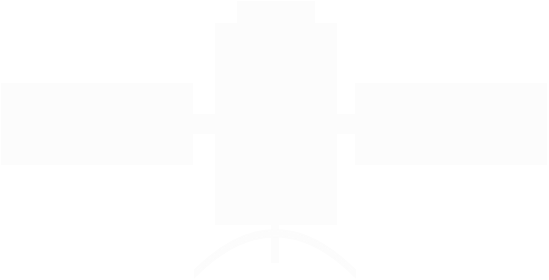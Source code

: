 <mxfile version="22.0.2" type="device">
  <diagram name="Page-1" id="qhg5D8EdoCbgJg22Zkt4">
    <mxGraphModel dx="450" dy="256" grid="1" gridSize="10" guides="1" tooltips="1" connect="1" arrows="1" fold="1" page="1" pageScale="1" pageWidth="827" pageHeight="1169" math="0" shadow="0">
      <root>
        <mxCell id="0" />
        <mxCell id="1" parent="0" />
        <mxCell id="ilk1HYkvA35Dj5twI5HQ-2" value="" style="rounded=0;whiteSpace=wrap;html=1;rotation=0;strokeColor=#FCFCFC;fillColor=#FCFCFC;" vertex="1" parent="1">
          <mxGeometry x="291" y="171" width="60" height="100" as="geometry" />
        </mxCell>
        <mxCell id="ilk1HYkvA35Dj5twI5HQ-5" value="" style="rounded=0;whiteSpace=wrap;html=1;rotation=0;strokeColor=#FCFCFC;fillColor=#FCFCFC;" vertex="1" parent="1">
          <mxGeometry x="361" y="201" width="95" height="40" as="geometry" />
        </mxCell>
        <mxCell id="ilk1HYkvA35Dj5twI5HQ-8" value="" style="rounded=0;whiteSpace=wrap;html=1;rotation=0;strokeColor=#FCFCFC;fillColor=#FCFCFC;" vertex="1" parent="1">
          <mxGeometry x="184" y="201" width="95" height="40" as="geometry" />
        </mxCell>
        <mxCell id="ilk1HYkvA35Dj5twI5HQ-9" value="" style="rounded=0;whiteSpace=wrap;html=1;rotation=0;strokeColor=#FCFCFC;fillColor=#FCFCFC;" vertex="1" parent="1">
          <mxGeometry x="273.5" y="216.5" width="95" height="9" as="geometry" />
        </mxCell>
        <mxCell id="ilk1HYkvA35Dj5twI5HQ-10" value="" style="rounded=0;whiteSpace=wrap;html=1;rotation=-90;strokeColor=#FCFCFC;fillColor=#FCFCFC;" vertex="1" parent="1">
          <mxGeometry x="273" y="241" width="95" height="3" as="geometry" />
        </mxCell>
        <mxCell id="ilk1HYkvA35Dj5twI5HQ-11" value="" style="shape=dataStorage;whiteSpace=wrap;html=1;fixedSize=1;rotation=90;strokeColor=#FCFCFC;fillColor=#FCFCFC;" vertex="1" parent="1">
          <mxGeometry x="308.87" y="245.63" width="23.25" height="80" as="geometry" />
        </mxCell>
        <mxCell id="ilk1HYkvA35Dj5twI5HQ-12" value="" style="rounded=0;whiteSpace=wrap;html=1;rotation=0;strokeColor=#FCFCFC;fillColor=#FCFCFC;" vertex="1" parent="1">
          <mxGeometry x="302" y="160" width="38" height="100" as="geometry" />
        </mxCell>
      </root>
    </mxGraphModel>
  </diagram>
</mxfile>
